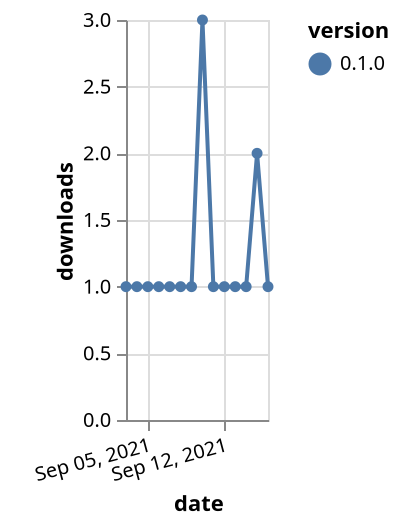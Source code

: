 {"$schema": "https://vega.github.io/schema/vega-lite/v5.json", "description": "A simple bar chart with embedded data.", "data": {"values": [{"date": "2021-09-03", "total": 167, "delta": 1, "version": "0.1.0"}, {"date": "2021-09-04", "total": 168, "delta": 1, "version": "0.1.0"}, {"date": "2021-09-05", "total": 169, "delta": 1, "version": "0.1.0"}, {"date": "2021-09-06", "total": 170, "delta": 1, "version": "0.1.0"}, {"date": "2021-09-07", "total": 171, "delta": 1, "version": "0.1.0"}, {"date": "2021-09-08", "total": 172, "delta": 1, "version": "0.1.0"}, {"date": "2021-09-09", "total": 173, "delta": 1, "version": "0.1.0"}, {"date": "2021-09-10", "total": 176, "delta": 3, "version": "0.1.0"}, {"date": "2021-09-11", "total": 177, "delta": 1, "version": "0.1.0"}, {"date": "2021-09-12", "total": 178, "delta": 1, "version": "0.1.0"}, {"date": "2021-09-13", "total": 179, "delta": 1, "version": "0.1.0"}, {"date": "2021-09-14", "total": 180, "delta": 1, "version": "0.1.0"}, {"date": "2021-09-15", "total": 182, "delta": 2, "version": "0.1.0"}, {"date": "2021-09-16", "total": 183, "delta": 1, "version": "0.1.0"}]}, "width": "container", "mark": {"type": "line", "point": {"filled": true}}, "encoding": {"x": {"field": "date", "type": "temporal", "timeUnit": "yearmonthdate", "title": "date", "axis": {"labelAngle": -15}}, "y": {"field": "delta", "type": "quantitative", "title": "downloads"}, "color": {"field": "version", "type": "nominal"}, "tooltip": {"field": "delta"}}}